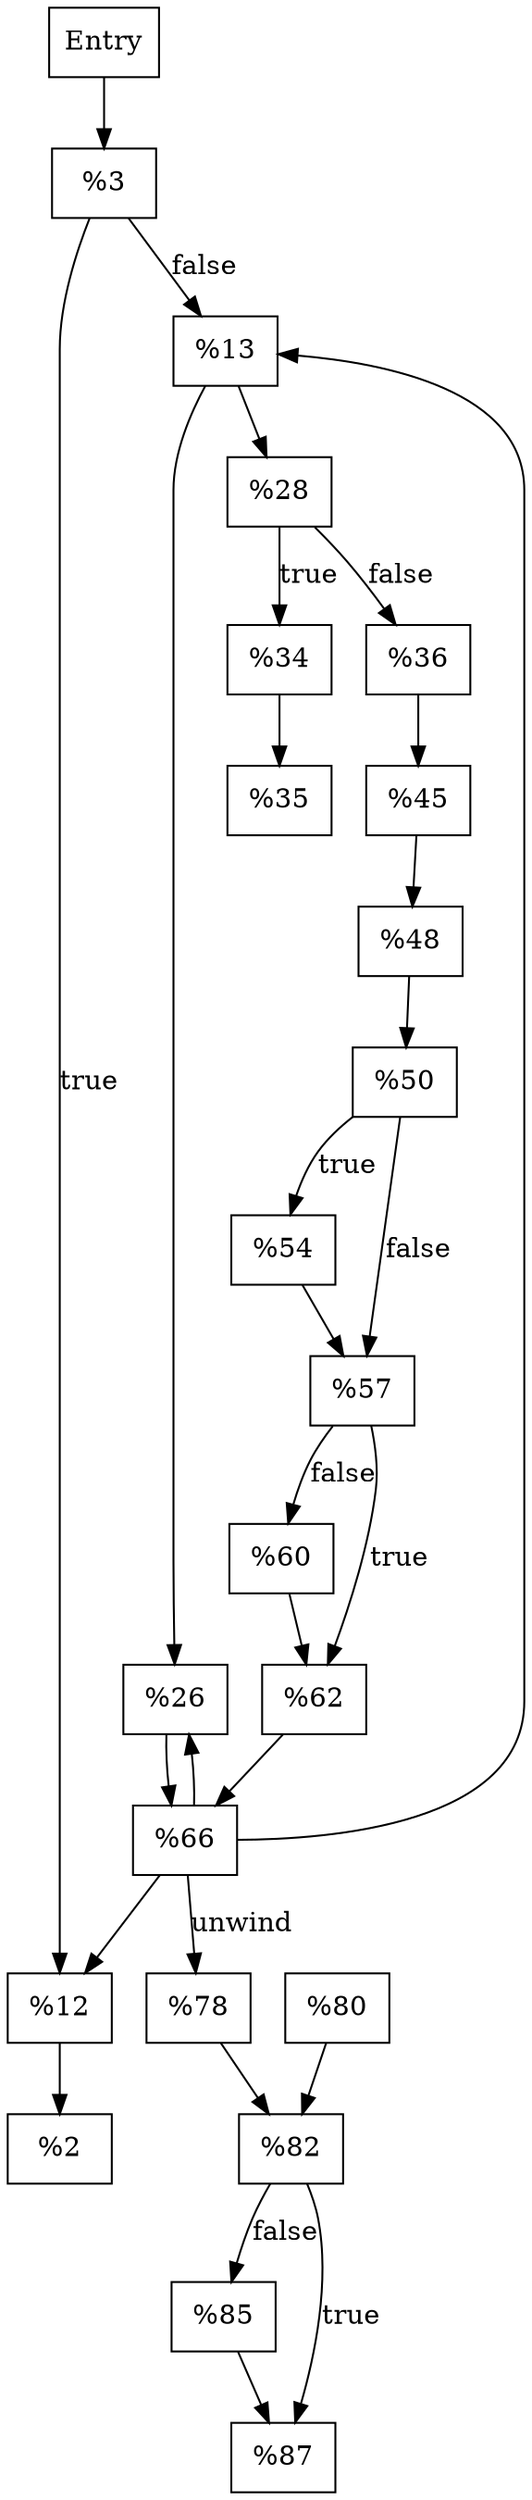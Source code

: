 digraph CFG {
    // Nodes
    node [shape=box];
    entry [label="Entry"];
    block2 [label="%2"];
    block3 [label="%3"];
    block12 [label="%12"];
    block13 [label="%13"];
    block26 [label="%26"];
    block28 [label="%28"];
    block34 [label="%34"];
    block35 [label="%35"];
    block36 [label="%36"];
    block45 [label="%45"];
    block48 [label="%48"];
    block50 [label="%50"];
    block54 [label="%54"];
    block57 [label="%57"];
    block60 [label="%60"];
    block62 [label="%62"];
    block66 [label="%66"];
    block78 [label="%78"];
    block80 [label="%80"];
    block82 [label="%82"];
    block85 [label="%85"];
    block87 [label="%87"];

    // Edges
    entry -> block3;
    block3 -> block12 [label="true"];
    block3 -> block13 [label="false"];
    block12 -> block2;
    block13 -> block26;
    block26 -> block66;
    block13 -> block28;
    block28 -> block34 [label="true"];
    block28 -> block36 [label="false"];
    block34 -> block35;
    block36 -> block45;
    block45 -> block48;
    block48 -> block50;
    block50 -> block54 [label="true"];
    block50 -> block57 [label="false"];
    block54 -> block57;
    block57 -> block60 [label="false"];
    block57 -> block62 [label="true"];
    block60 -> block62;
    block62 -> block66;
    block66 -> block12;
    block66 -> block13;
    block66 -> block26;
    block66 -> block78 [label="unwind"];
    block78 -> block82;
    block80 -> block82;
    block82 -> block85 [label="false"];
    block82 -> block87 [label="true"];
    block85 -> block87;
}